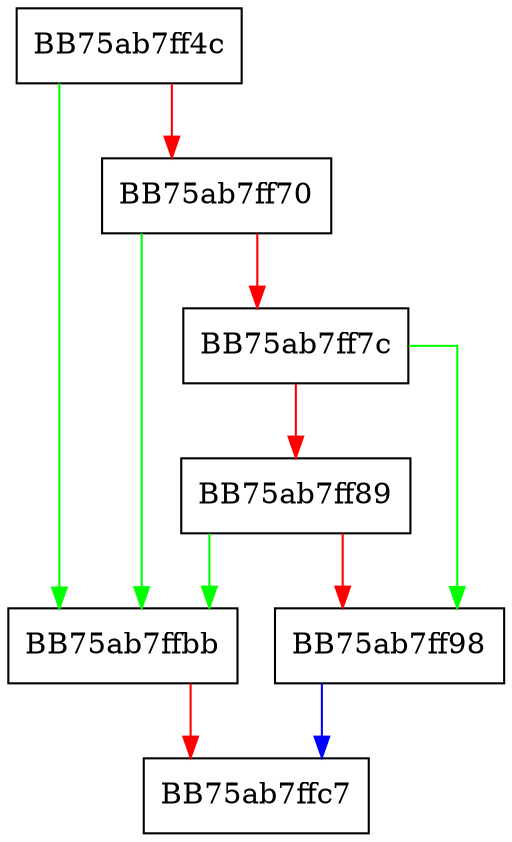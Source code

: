 digraph GetUniquePropertyString {
  node [shape="box"];
  graph [splines=ortho];
  BB75ab7ff4c -> BB75ab7ffbb [color="green"];
  BB75ab7ff4c -> BB75ab7ff70 [color="red"];
  BB75ab7ff70 -> BB75ab7ffbb [color="green"];
  BB75ab7ff70 -> BB75ab7ff7c [color="red"];
  BB75ab7ff7c -> BB75ab7ff98 [color="green"];
  BB75ab7ff7c -> BB75ab7ff89 [color="red"];
  BB75ab7ff89 -> BB75ab7ffbb [color="green"];
  BB75ab7ff89 -> BB75ab7ff98 [color="red"];
  BB75ab7ff98 -> BB75ab7ffc7 [color="blue"];
  BB75ab7ffbb -> BB75ab7ffc7 [color="red"];
}